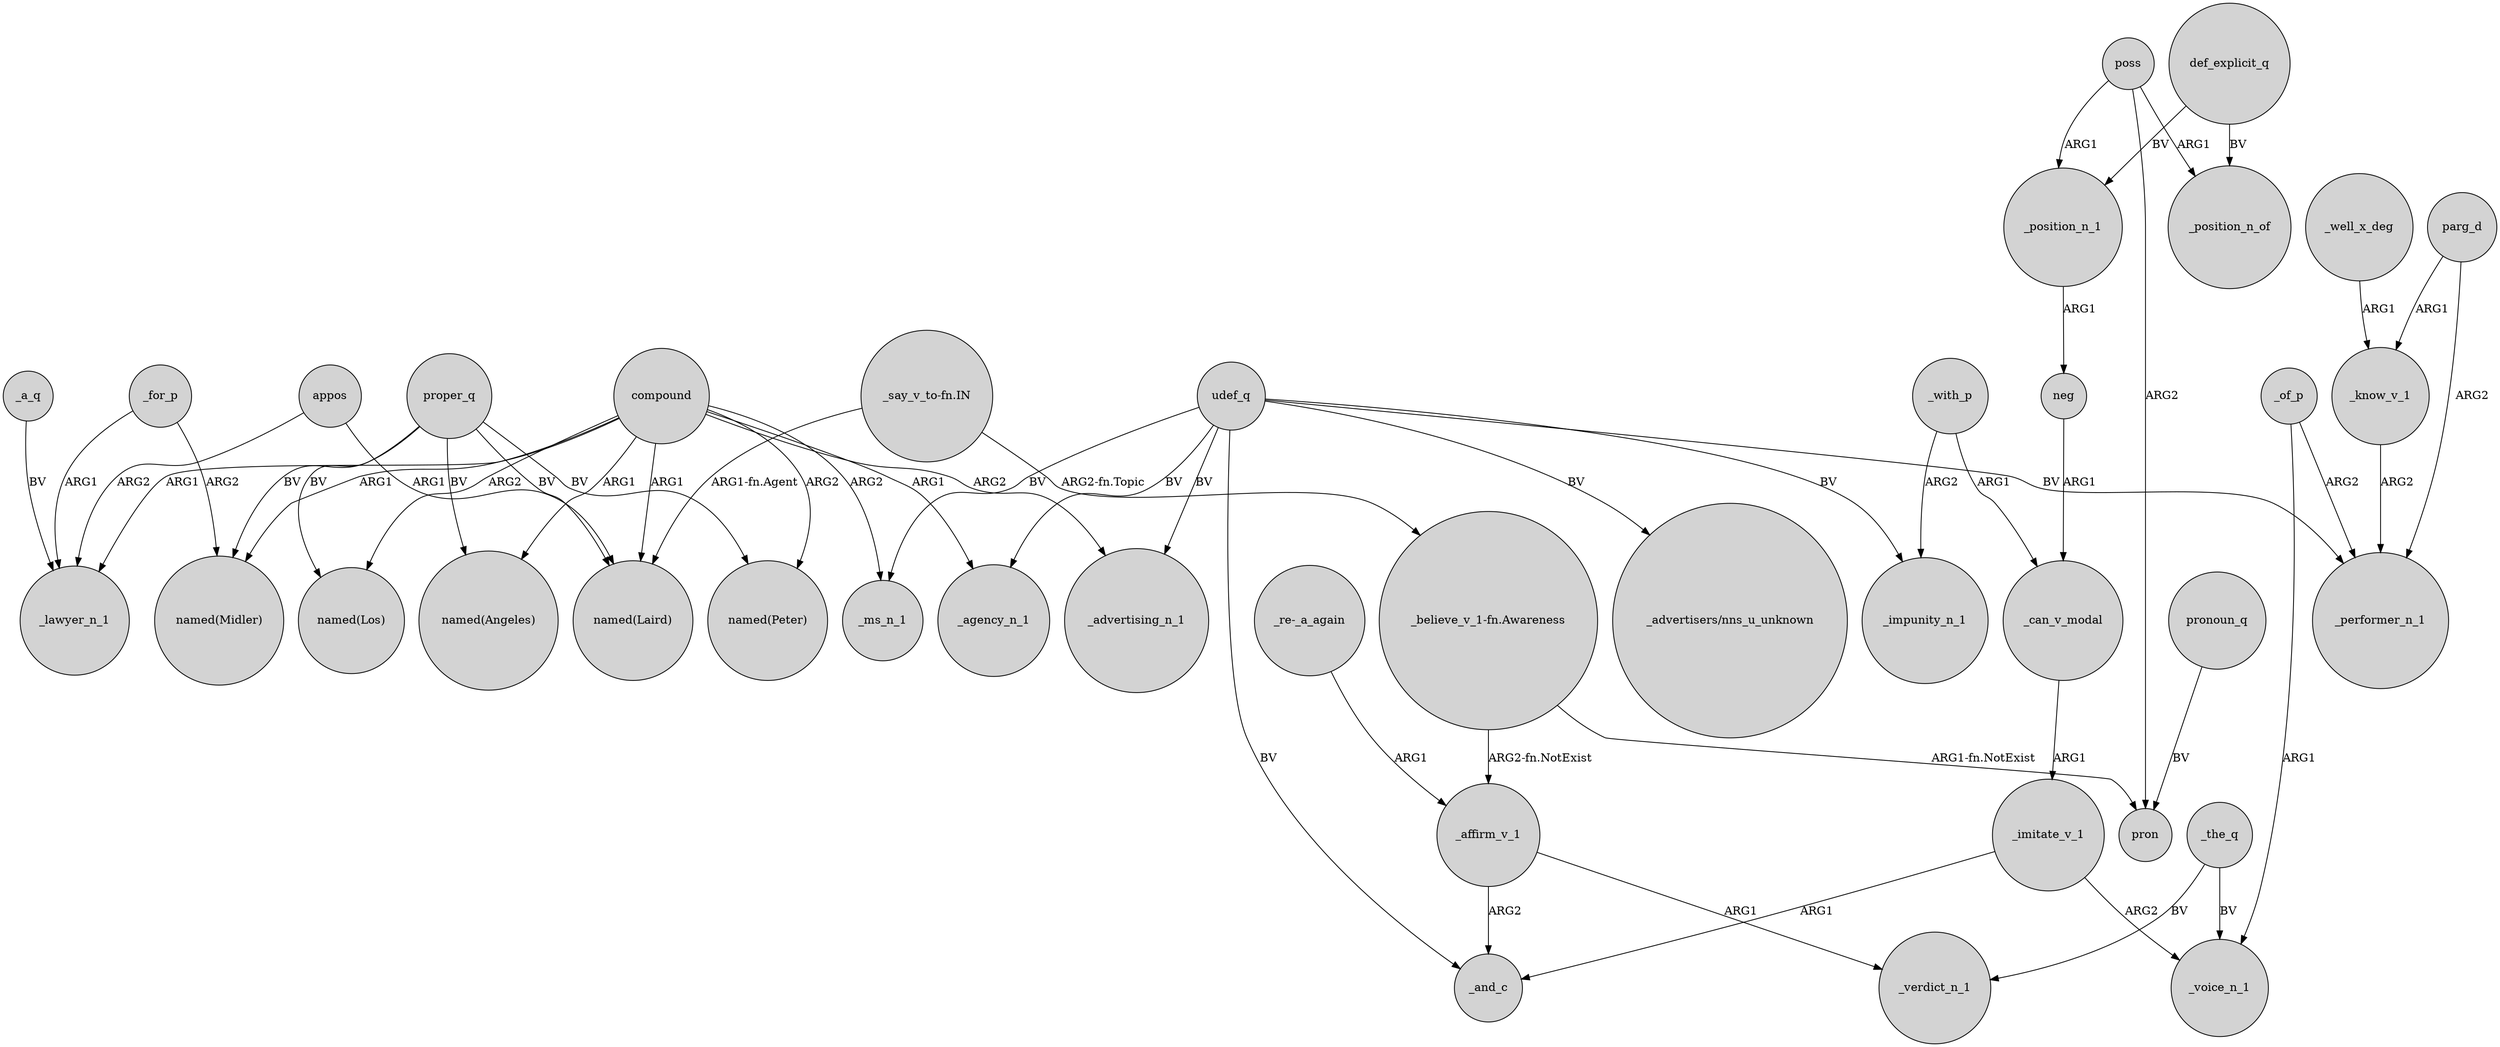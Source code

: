 digraph {
	node [shape=circle style=filled]
	_with_p -> _impunity_n_1 [label=ARG2]
	compound -> _agency_n_1 [label=ARG1]
	_affirm_v_1 -> _and_c [label=ARG2]
	_a_q -> _lawyer_n_1 [label=BV]
	_of_p -> _performer_n_1 [label=ARG2]
	poss -> pron [label=ARG2]
	_with_p -> _can_v_modal [label=ARG1]
	compound -> _lawyer_n_1 [label=ARG1]
	compound -> "named(Los)" [label=ARG2]
	"_re-_a_again" -> _affirm_v_1 [label=ARG1]
	proper_q -> "named(Los)" [label=BV]
	def_explicit_q -> _position_n_1 [label=BV]
	udef_q -> _impunity_n_1 [label=BV]
	appos -> _lawyer_n_1 [label=ARG2]
	_the_q -> _verdict_n_1 [label=BV]
	proper_q -> "named(Peter)" [label=BV]
	compound -> _ms_n_1 [label=ARG2]
	def_explicit_q -> _position_n_of [label=BV]
	compound -> "named(Angeles)" [label=ARG1]
	proper_q -> "named(Midler)" [label=BV]
	_imitate_v_1 -> _voice_n_1 [label=ARG2]
	udef_q -> _advertising_n_1 [label=BV]
	_of_p -> _voice_n_1 [label=ARG1]
	pronoun_q -> pron [label=BV]
	compound -> "named(Laird)" [label=ARG1]
	compound -> "named(Peter)" [label=ARG2]
	parg_d -> _performer_n_1 [label=ARG2]
	udef_q -> _ms_n_1 [label=BV]
	_can_v_modal -> _imitate_v_1 [label=ARG1]
	proper_q -> "named(Laird)" [label=BV]
	_for_p -> "named(Midler)" [label=ARG2]
	"_say_v_to-fn.IN" -> "named(Laird)" [label="ARG1-fn.Agent"]
	udef_q -> "_advertisers/nns_u_unknown" [label=BV]
	compound -> _advertising_n_1 [label=ARG2]
	poss -> _position_n_1 [label=ARG1]
	compound -> "named(Midler)" [label=ARG1]
	_know_v_1 -> _performer_n_1 [label=ARG2]
	parg_d -> _know_v_1 [label=ARG1]
	"_say_v_to-fn.IN" -> "_believe_v_1-fn.Awareness" [label="ARG2-fn.Topic"]
	_imitate_v_1 -> _and_c [label=ARG1]
	udef_q -> _agency_n_1 [label=BV]
	_affirm_v_1 -> _verdict_n_1 [label=ARG1]
	poss -> _position_n_of [label=ARG1]
	udef_q -> _performer_n_1 [label=BV]
	"_believe_v_1-fn.Awareness" -> _affirm_v_1 [label="ARG2-fn.NotExist"]
	_position_n_1 -> neg [label=ARG1]
	_for_p -> _lawyer_n_1 [label=ARG1]
	proper_q -> "named(Angeles)" [label=BV]
	"_believe_v_1-fn.Awareness" -> pron [label="ARG1-fn.NotExist"]
	udef_q -> _and_c [label=BV]
	_the_q -> _voice_n_1 [label=BV]
	neg -> _can_v_modal [label=ARG1]
	appos -> "named(Laird)" [label=ARG1]
	_well_x_deg -> _know_v_1 [label=ARG1]
}
